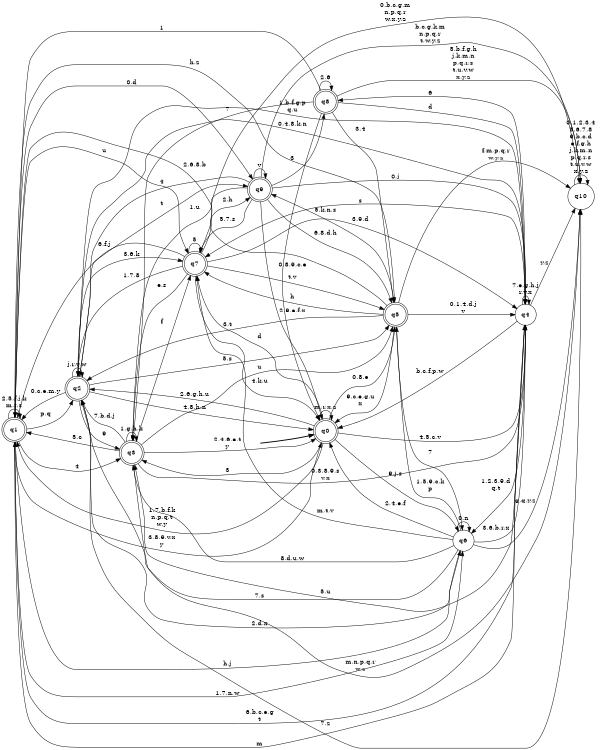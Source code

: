 digraph BlueStar {
__start0 [style = invis, shape = none, label = "", width = 0, height = 0];

rankdir=LR;
size="8,5";

s0 [style="rounded,filled", color="black", fillcolor="white" shape="doublecircle", label="q0"];
s1 [style="rounded,filled", color="black", fillcolor="white" shape="doublecircle", label="q1"];
s2 [style="rounded,filled", color="black", fillcolor="white" shape="doublecircle", label="q2"];
s3 [style="rounded,filled", color="black", fillcolor="white" shape="doublecircle", label="q3"];
s4 [style="filled", color="black", fillcolor="white" shape="circle", label="q4"];
s5 [style="rounded,filled", color="black", fillcolor="white" shape="doublecircle", label="q5"];
s6 [style="filled", color="black", fillcolor="white" shape="circle", label="q6"];
s7 [style="rounded,filled", color="black", fillcolor="white" shape="doublecircle", label="q7"];
s8 [style="rounded,filled", color="black", fillcolor="white" shape="doublecircle", label="q8"];
s9 [style="rounded,filled", color="black", fillcolor="white" shape="doublecircle", label="q9"];
s10 [style="filled", color="black", fillcolor="white" shape="circle", label="q10"];
subgraph cluster_main { 
	graph [pad=".75", ranksep="0.15", nodesep="0.15"];
	 style=invis; 
	__start0 -> s0 [penwidth=2];
}
s0 -> s0 [label="m,r,x,z"];
s0 -> s1 [label="1,7,b,f,k\nn,p,q,t\nw,y"];
s0 -> s2 [label="2,6,g,h,u"];
s0 -> s3 [label="3"];
s0 -> s4 [label="4,5,c,v"];
s0 -> s5 [label="0,8,e"];
s0 -> s6 [label="9,j,s"];
s0 -> s7 [label="d"];
s1 -> s0 [label="3,8,9,v,x\ny"];
s1 -> s1 [label="2,5,f,j,k\nm,r,s"];
s1 -> s2 [label="p,q"];
s1 -> s3 [label="4"];
s1 -> s4 [label="6,b,c,e,g\nt"];
s1 -> s5 [label="h,z"];
s1 -> s6 [label="1,7,n,w"];
s1 -> s7 [label="u"];
s1 -> s9 [label="0,d"];
s2 -> s0 [label="4,8,h,n"];
s2 -> s1 [label="0,c,e,m,y"];
s2 -> s2 [label="j,r,v,w"];
s2 -> s3 [label="9"];
s2 -> s4 [label="1,b,f,g,p\nq,u"];
s2 -> s5 [label="5,s"];
s2 -> s6 [label="2,d,x"];
s2 -> s7 [label="3,6,k"];
s2 -> s9 [label="t"];
s2 -> s10 [label="7,z"];
s3 -> s0 [label="2,4,6,e,t\ny"];
s3 -> s1 [label="5,c"];
s3 -> s2 [label="7,b,d,j"];
s3 -> s3 [label="1,g,h,k"];
s3 -> s4 [label="0,3,8,9,s\nv,x"];
s3 -> s5 [label="u"];
s3 -> s7 [label="f"];
s3 -> s10 [label="m,n,p,q,r\nw,z"];
s4 -> s0 [label="b,c,f,p,w"];
s4 -> s1 [label="m"];
s4 -> s2 [label="0,4,8,k,n"];
s4 -> s3 [label="5,u"];
s4 -> s4 [label="7,e,g,h,j\nr,v,x"];
s4 -> s6 [label="1,2,3,9,d\nq,t"];
s4 -> s7 [label="s"];
s4 -> s8 [label="6"];
s4 -> s10 [label="y,z"];
s5 -> s0 [label="9,c,e,g,u\nx"];
s5 -> s1 [label="2,6,8,b"];
s5 -> s2 [label="3,t"];
s5 -> s4 [label="0,1,4,d,j\nv"];
s5 -> s6 [label="7"];
s5 -> s7 [label="h"];
s5 -> s9 [label="5,k,n,s"];
s5 -> s10 [label="f,m,p,q,r\nw,y,z"];
s6 -> s0 [label="2,4,e,f"];
s6 -> s1 [label="h,j"];
s6 -> s2 [label="7,s"];
s6 -> s3 [label="8,d,u,w"];
s6 -> s4 [label="3,6,b,r,x"];
s6 -> s5 [label="1,5,9,c,k\np"];
s6 -> s6 [label="0,n"];
s6 -> s7 [label="m,t,v"];
s6 -> s10 [label="g,q,y,z"];
s7 -> s0 [label="4,k,u"];
s7 -> s1 [label="6,f,j"];
s7 -> s2 [label="1,7,8"];
s7 -> s3 [label="e,s"];
s7 -> s4 [label="3,9,d"];
s7 -> s5 [label="t,v"];
s7 -> s7 [label="5"];
s7 -> s9 [label="2,h"];
s7 -> s10 [label="0,b,c,g,m\nn,p,q,r\nw,x,y,z"];
s8 -> s0 [label="0,8,9,c,e"];
s8 -> s1 [label="1"];
s8 -> s3 [label="7"];
s8 -> s4 [label="d"];
s8 -> s5 [label="3,4"];
s8 -> s8 [label="2,6"];
s8 -> s10 [label="5,b,f,g,h\nj,k,m,n\np,q,r,s\nt,u,v,w\nx,y,z"];
s9 -> s0 [label="2,9,e,f,x"];
s9 -> s2 [label="4"];
s9 -> s3 [label="1,u"];
s9 -> s4 [label="0,j"];
s9 -> s5 [label="6,8,d,h"];
s9 -> s7 [label="5,7,s"];
s9 -> s8 [label="3"];
s9 -> s9 [label="v"];
s9 -> s10 [label="b,c,g,k,m\nn,p,q,r\nt,w,y,z"];
s10 -> s10 [label="0,1,2,3,4\n5,6,7,8\n9,b,c,d\ne,f,g,h\nj,k,m,n\np,q,r,s\nt,u,v,w\nx,y,z"];

}